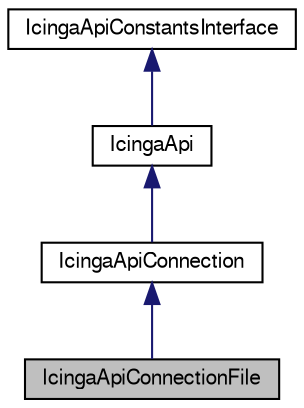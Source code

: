 digraph G
{
  bgcolor="transparent";
  edge [fontname="FreeSans",fontsize="10",labelfontname="FreeSans",labelfontsize="10"];
  node [fontname="FreeSans",fontsize="10",shape=record];
  Node1 [label="IcingaApiConnectionFile",height=0.2,width=0.4,color="black", fillcolor="grey75", style="filled" fontcolor="black"];
  Node2 -> Node1 [dir=back,color="midnightblue",fontsize="10",style="solid",fontname="FreeSans"];
  Node2 [label="IcingaApiConnection",height=0.2,width=0.4,color="black",URL="$classIcingaApiConnection.html"];
  Node3 -> Node2 [dir=back,color="midnightblue",fontsize="10",style="solid",fontname="FreeSans"];
  Node3 [label="IcingaApi",height=0.2,width=0.4,color="black",URL="$classIcingaApi.html"];
  Node4 -> Node3 [dir=back,color="midnightblue",fontsize="10",style="solid",fontname="FreeSans"];
  Node4 [label="IcingaApiConstantsInterface",height=0.2,width=0.4,color="black",URL="$interfaceIcingaApiConstantsInterface.html"];
}
